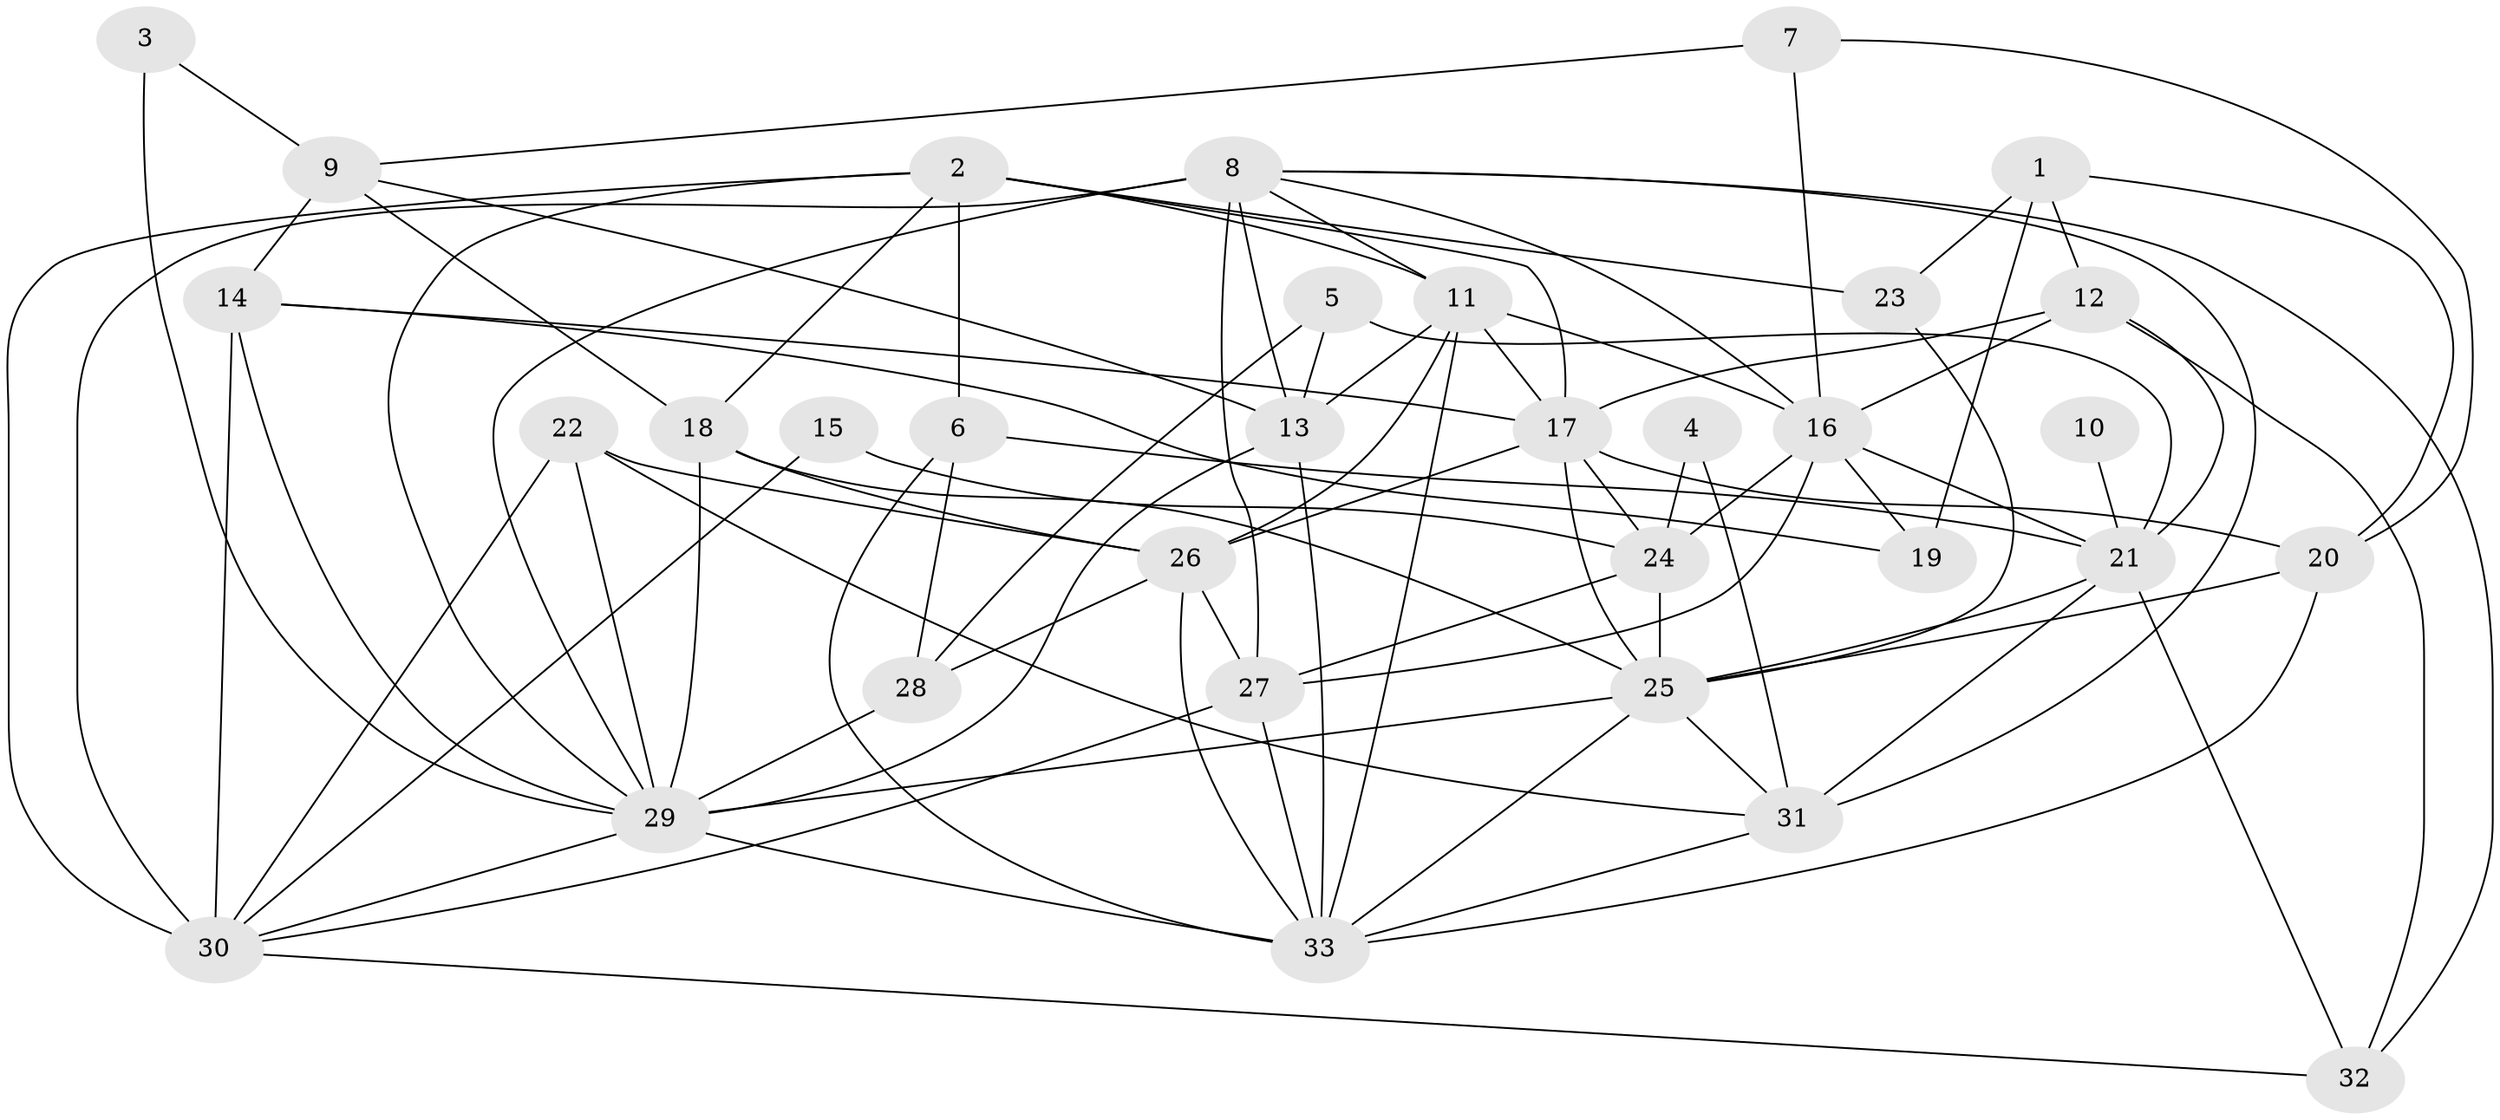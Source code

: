 // original degree distribution, {5: 0.12121212121212122, 4: 0.22727272727272727, 6: 0.13636363636363635, 3: 0.3333333333333333, 2: 0.12121212121212122, 7: 0.06060606060606061}
// Generated by graph-tools (version 1.1) at 2025/50/03/09/25 03:50:02]
// undirected, 33 vertices, 89 edges
graph export_dot {
graph [start="1"]
  node [color=gray90,style=filled];
  1;
  2;
  3;
  4;
  5;
  6;
  7;
  8;
  9;
  10;
  11;
  12;
  13;
  14;
  15;
  16;
  17;
  18;
  19;
  20;
  21;
  22;
  23;
  24;
  25;
  26;
  27;
  28;
  29;
  30;
  31;
  32;
  33;
  1 -- 12 [weight=1.0];
  1 -- 19 [weight=1.0];
  1 -- 20 [weight=1.0];
  1 -- 23 [weight=1.0];
  2 -- 6 [weight=1.0];
  2 -- 11 [weight=1.0];
  2 -- 17 [weight=1.0];
  2 -- 18 [weight=1.0];
  2 -- 23 [weight=1.0];
  2 -- 29 [weight=1.0];
  2 -- 30 [weight=1.0];
  3 -- 9 [weight=1.0];
  3 -- 29 [weight=1.0];
  4 -- 24 [weight=1.0];
  4 -- 31 [weight=1.0];
  5 -- 13 [weight=1.0];
  5 -- 21 [weight=1.0];
  5 -- 28 [weight=1.0];
  6 -- 21 [weight=1.0];
  6 -- 28 [weight=1.0];
  6 -- 33 [weight=1.0];
  7 -- 9 [weight=1.0];
  7 -- 16 [weight=1.0];
  7 -- 20 [weight=1.0];
  8 -- 11 [weight=1.0];
  8 -- 13 [weight=2.0];
  8 -- 16 [weight=1.0];
  8 -- 27 [weight=1.0];
  8 -- 29 [weight=1.0];
  8 -- 30 [weight=1.0];
  8 -- 31 [weight=1.0];
  8 -- 32 [weight=1.0];
  9 -- 13 [weight=1.0];
  9 -- 14 [weight=1.0];
  9 -- 18 [weight=1.0];
  10 -- 21 [weight=2.0];
  11 -- 13 [weight=1.0];
  11 -- 16 [weight=1.0];
  11 -- 17 [weight=1.0];
  11 -- 26 [weight=1.0];
  11 -- 33 [weight=1.0];
  12 -- 16 [weight=1.0];
  12 -- 17 [weight=1.0];
  12 -- 21 [weight=1.0];
  12 -- 32 [weight=1.0];
  13 -- 29 [weight=1.0];
  13 -- 33 [weight=1.0];
  14 -- 17 [weight=1.0];
  14 -- 19 [weight=1.0];
  14 -- 29 [weight=1.0];
  14 -- 30 [weight=3.0];
  15 -- 24 [weight=1.0];
  15 -- 30 [weight=1.0];
  16 -- 19 [weight=1.0];
  16 -- 21 [weight=1.0];
  16 -- 24 [weight=1.0];
  16 -- 27 [weight=1.0];
  17 -- 20 [weight=1.0];
  17 -- 24 [weight=1.0];
  17 -- 25 [weight=1.0];
  17 -- 26 [weight=1.0];
  18 -- 25 [weight=1.0];
  18 -- 26 [weight=1.0];
  18 -- 29 [weight=1.0];
  20 -- 25 [weight=1.0];
  20 -- 33 [weight=1.0];
  21 -- 25 [weight=1.0];
  21 -- 31 [weight=1.0];
  21 -- 32 [weight=1.0];
  22 -- 26 [weight=1.0];
  22 -- 29 [weight=1.0];
  22 -- 30 [weight=1.0];
  22 -- 31 [weight=1.0];
  23 -- 25 [weight=1.0];
  24 -- 25 [weight=1.0];
  24 -- 27 [weight=1.0];
  25 -- 29 [weight=1.0];
  25 -- 31 [weight=1.0];
  25 -- 33 [weight=1.0];
  26 -- 27 [weight=1.0];
  26 -- 28 [weight=1.0];
  26 -- 33 [weight=2.0];
  27 -- 30 [weight=1.0];
  27 -- 33 [weight=1.0];
  28 -- 29 [weight=1.0];
  29 -- 30 [weight=1.0];
  29 -- 33 [weight=1.0];
  30 -- 32 [weight=1.0];
  31 -- 33 [weight=1.0];
}
